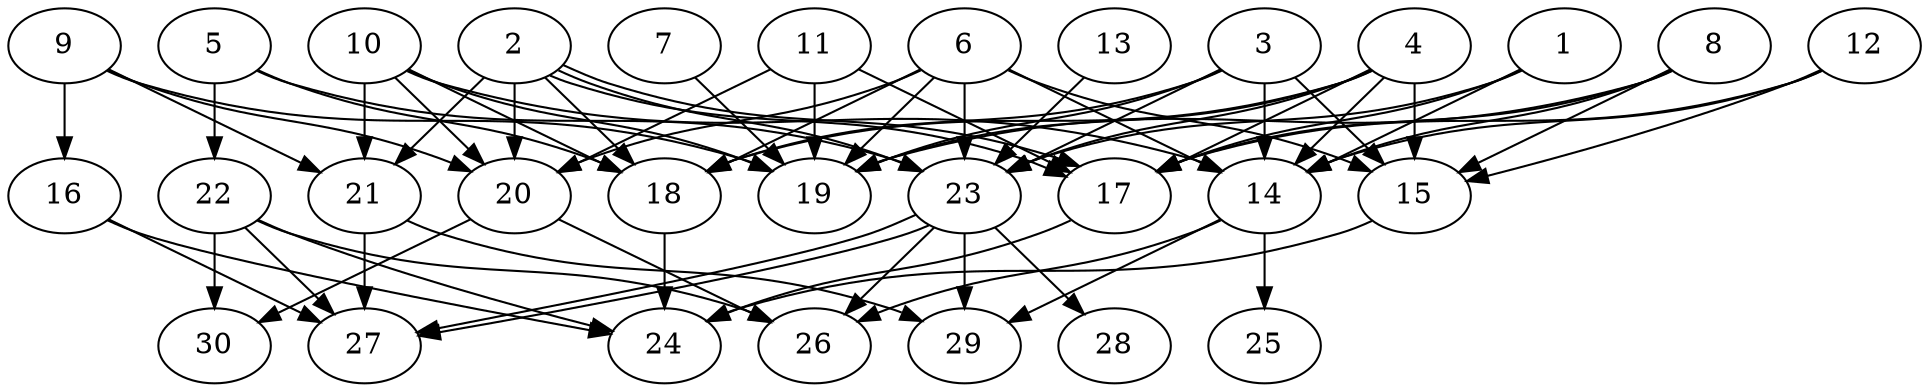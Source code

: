 // DAG automatically generated by daggen at Thu Oct  3 14:04:17 2019
// ./daggen --dot -n 30 --ccr 0.5 --fat 0.7 --regular 0.5 --density 0.6 --mindata 5242880 --maxdata 52428800 
digraph G {
  1 [size="68263936", alpha="0.05", expect_size="34131968"] 
  1 -> 14 [size ="34131968"]
  1 -> 17 [size ="34131968"]
  1 -> 23 [size ="34131968"]
  2 [size="100974592", alpha="0.03", expect_size="50487296"] 
  2 -> 17 [size ="50487296"]
  2 -> 17 [size ="50487296"]
  2 -> 18 [size ="50487296"]
  2 -> 20 [size ="50487296"]
  2 -> 21 [size ="50487296"]
  2 -> 23 [size ="50487296"]
  3 [size="50219008", alpha="0.13", expect_size="25109504"] 
  3 -> 14 [size ="25109504"]
  3 -> 15 [size ="25109504"]
  3 -> 18 [size ="25109504"]
  3 -> 19 [size ="25109504"]
  3 -> 23 [size ="25109504"]
  4 [size="15716352", alpha="0.06", expect_size="7858176"] 
  4 -> 14 [size ="7858176"]
  4 -> 15 [size ="7858176"]
  4 -> 17 [size ="7858176"]
  4 -> 18 [size ="7858176"]
  4 -> 19 [size ="7858176"]
  4 -> 23 [size ="7858176"]
  5 [size="13570048", alpha="0.10", expect_size="6785024"] 
  5 -> 18 [size ="6785024"]
  5 -> 22 [size ="6785024"]
  5 -> 23 [size ="6785024"]
  6 [size="49475584", alpha="0.08", expect_size="24737792"] 
  6 -> 14 [size ="24737792"]
  6 -> 15 [size ="24737792"]
  6 -> 18 [size ="24737792"]
  6 -> 19 [size ="24737792"]
  6 -> 20 [size ="24737792"]
  6 -> 23 [size ="24737792"]
  7 [size="54272000", alpha="0.19", expect_size="27136000"] 
  7 -> 19 [size ="27136000"]
  8 [size="81352704", alpha="0.06", expect_size="40676352"] 
  8 -> 14 [size ="40676352"]
  8 -> 15 [size ="40676352"]
  8 -> 17 [size ="40676352"]
  8 -> 19 [size ="40676352"]
  9 [size="18950144", alpha="0.06", expect_size="9475072"] 
  9 -> 16 [size ="9475072"]
  9 -> 19 [size ="9475072"]
  9 -> 20 [size ="9475072"]
  9 -> 21 [size ="9475072"]
  10 [size="100839424", alpha="0.17", expect_size="50419712"] 
  10 -> 14 [size ="50419712"]
  10 -> 18 [size ="50419712"]
  10 -> 19 [size ="50419712"]
  10 -> 20 [size ="50419712"]
  10 -> 21 [size ="50419712"]
  11 [size="46168064", alpha="0.09", expect_size="23084032"] 
  11 -> 17 [size ="23084032"]
  11 -> 19 [size ="23084032"]
  11 -> 20 [size ="23084032"]
  12 [size="71428096", alpha="0.14", expect_size="35714048"] 
  12 -> 14 [size ="35714048"]
  12 -> 15 [size ="35714048"]
  12 -> 17 [size ="35714048"]
  13 [size="86312960", alpha="0.10", expect_size="43156480"] 
  13 -> 23 [size ="43156480"]
  14 [size="52248576", alpha="0.03", expect_size="26124288"] 
  14 -> 25 [size ="26124288"]
  14 -> 26 [size ="26124288"]
  14 -> 29 [size ="26124288"]
  15 [size="80461824", alpha="0.01", expect_size="40230912"] 
  15 -> 24 [size ="40230912"]
  16 [size="34193408", alpha="0.17", expect_size="17096704"] 
  16 -> 24 [size ="17096704"]
  16 -> 27 [size ="17096704"]
  17 [size="69695488", alpha="0.09", expect_size="34847744"] 
  17 -> 24 [size ="34847744"]
  18 [size="65398784", alpha="0.03", expect_size="32699392"] 
  18 -> 24 [size ="32699392"]
  19 [size="91869184", alpha="0.18", expect_size="45934592"] 
  20 [size="24424448", alpha="0.09", expect_size="12212224"] 
  20 -> 26 [size ="12212224"]
  20 -> 30 [size ="12212224"]
  21 [size="10506240", alpha="0.12", expect_size="5253120"] 
  21 -> 27 [size ="5253120"]
  21 -> 29 [size ="5253120"]
  22 [size="55085056", alpha="0.14", expect_size="27542528"] 
  22 -> 24 [size ="27542528"]
  22 -> 26 [size ="27542528"]
  22 -> 27 [size ="27542528"]
  22 -> 30 [size ="27542528"]
  23 [size="25440256", alpha="0.05", expect_size="12720128"] 
  23 -> 26 [size ="12720128"]
  23 -> 27 [size ="12720128"]
  23 -> 27 [size ="12720128"]
  23 -> 28 [size ="12720128"]
  23 -> 29 [size ="12720128"]
  24 [size="72280064", alpha="0.17", expect_size="36140032"] 
  25 [size="87953408", alpha="0.10", expect_size="43976704"] 
  26 [size="90769408", alpha="0.11", expect_size="45384704"] 
  27 [size="76048384", alpha="0.01", expect_size="38024192"] 
  28 [size="25323520", alpha="0.07", expect_size="12661760"] 
  29 [size="38520832", alpha="0.14", expect_size="19260416"] 
  30 [size="26738688", alpha="0.20", expect_size="13369344"] 
}
